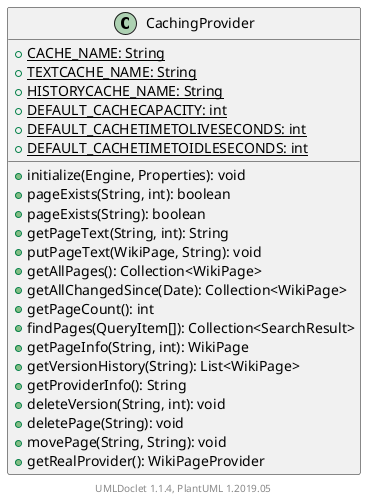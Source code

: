 @startuml

    class CachingProvider [[CachingProvider.html]] {
        {static} +CACHE_NAME: String
        {static} +TEXTCACHE_NAME: String
        {static} +HISTORYCACHE_NAME: String
        {static} +DEFAULT_CACHECAPACITY: int
        {static} +DEFAULT_CACHETIMETOLIVESECONDS: int
        {static} +DEFAULT_CACHETIMETOIDLESECONDS: int
        +initialize(Engine, Properties): void
        +pageExists(String, int): boolean
        +pageExists(String): boolean
        +getPageText(String, int): String
        +putPageText(WikiPage, String): void
        +getAllPages(): Collection<WikiPage>
        +getAllChangedSince(Date): Collection<WikiPage>
        +getPageCount(): int
        +findPages(QueryItem[]): Collection<SearchResult>
        +getPageInfo(String, int): WikiPage
        +getVersionHistory(String): List<WikiPage>
        +getProviderInfo(): String
        +deleteVersion(String, int): void
        +deletePage(String): void
        +movePage(String, String): void
        +getRealProvider(): WikiPageProvider
    }


    center footer UMLDoclet 1.1.4, PlantUML 1.2019.05
@enduml
